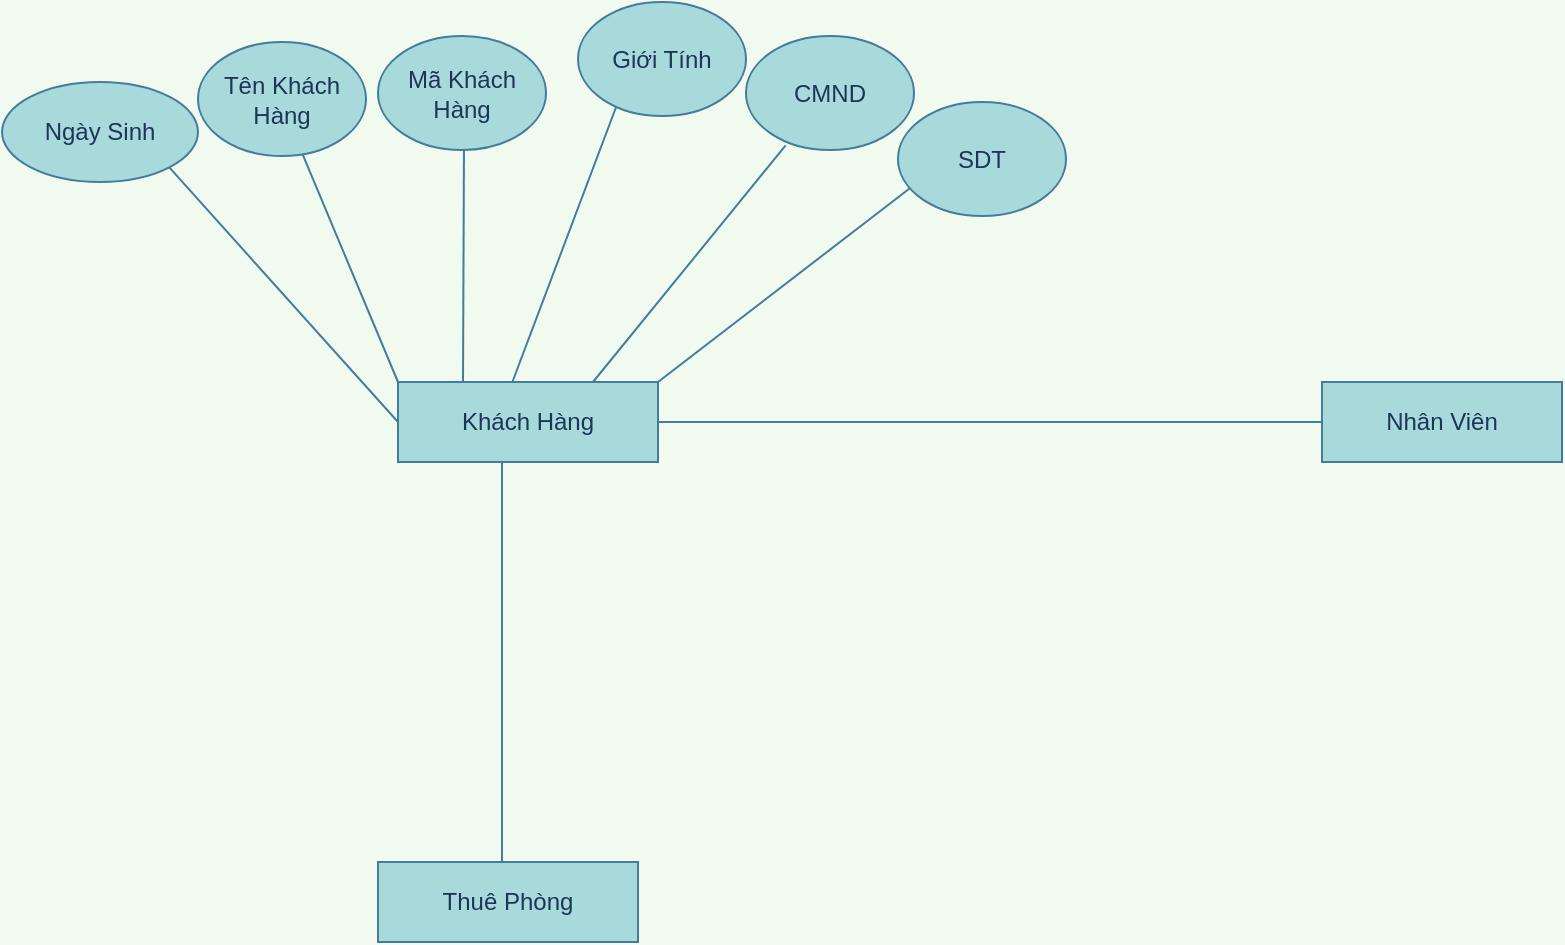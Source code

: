 <mxfile version="14.1.3" type="github">
  <diagram id="ZVVWfZMViWKJLwM7EidN" name="Page-1">
    <mxGraphModel dx="2012" dy="670" grid="1" gridSize="10" guides="1" tooltips="1" connect="1" arrows="1" fold="1" page="1" pageScale="1" pageWidth="827" pageHeight="1169" background="#F1FAEE" math="0" shadow="0">
      <root>
        <mxCell id="0" />
        <mxCell id="1" parent="0" />
        <mxCell id="gahMBS0kfZSewGJJQXYV-5" value="Khách Hàng" style="rounded=0;whiteSpace=wrap;html=1;sketch=0;strokeColor=#457B9D;fillColor=#A8DADC;fontColor=#1D3557;" vertex="1" parent="1">
          <mxGeometry x="-312" y="240" width="130" height="40" as="geometry" />
        </mxCell>
        <mxCell id="gahMBS0kfZSewGJJQXYV-8" value="" style="endArrow=none;html=1;strokeColor=#457B9D;fillColor=#A8DADC;fontColor=#1D3557;exitX=0;exitY=0;exitDx=0;exitDy=0;entryX=0.621;entryY=0.98;entryDx=0;entryDy=0;entryPerimeter=0;" edge="1" parent="1" source="gahMBS0kfZSewGJJQXYV-5" target="gahMBS0kfZSewGJJQXYV-12">
          <mxGeometry width="50" height="50" relative="1" as="geometry">
            <mxPoint x="-2" y="480" as="sourcePoint" />
            <mxPoint x="-432" y="160" as="targetPoint" />
          </mxGeometry>
        </mxCell>
        <mxCell id="gahMBS0kfZSewGJJQXYV-9" value="" style="endArrow=none;html=1;strokeColor=#457B9D;fillColor=#A8DADC;fontColor=#1D3557;entryX=1;entryY=1;entryDx=0;entryDy=0;" edge="1" parent="1" target="gahMBS0kfZSewGJJQXYV-13">
          <mxGeometry width="50" height="50" relative="1" as="geometry">
            <mxPoint x="-312" y="260" as="sourcePoint" />
            <mxPoint x="-432" y="260" as="targetPoint" />
          </mxGeometry>
        </mxCell>
        <mxCell id="gahMBS0kfZSewGJJQXYV-10" value="" style="endArrow=none;html=1;strokeColor=#457B9D;fillColor=#A8DADC;fontColor=#1D3557;exitX=0.25;exitY=0;exitDx=0;exitDy=0;" edge="1" parent="1" source="gahMBS0kfZSewGJJQXYV-5">
          <mxGeometry width="50" height="50" relative="1" as="geometry">
            <mxPoint x="-2" y="480" as="sourcePoint" />
            <mxPoint x="-279" y="120" as="targetPoint" />
          </mxGeometry>
        </mxCell>
        <mxCell id="gahMBS0kfZSewGJJQXYV-11" value="Mã Khách Hàng" style="ellipse;whiteSpace=wrap;html=1;rounded=0;sketch=0;strokeColor=#457B9D;fillColor=#A8DADC;fontColor=#1D3557;" vertex="1" parent="1">
          <mxGeometry x="-322" y="67" width="84" height="57" as="geometry" />
        </mxCell>
        <mxCell id="gahMBS0kfZSewGJJQXYV-12" value="Tên Khách Hàng" style="ellipse;whiteSpace=wrap;html=1;rounded=0;sketch=0;strokeColor=#457B9D;fillColor=#A8DADC;fontColor=#1D3557;" vertex="1" parent="1">
          <mxGeometry x="-412" y="70" width="84" height="57" as="geometry" />
        </mxCell>
        <mxCell id="gahMBS0kfZSewGJJQXYV-13" value="Ngày Sinh" style="ellipse;whiteSpace=wrap;html=1;rounded=0;sketch=0;strokeColor=#457B9D;fillColor=#A8DADC;fontColor=#1D3557;" vertex="1" parent="1">
          <mxGeometry x="-510" y="90" width="98" height="50" as="geometry" />
        </mxCell>
        <mxCell id="gahMBS0kfZSewGJJQXYV-14" value="" style="endArrow=none;html=1;strokeColor=#457B9D;fillColor=#A8DADC;fontColor=#1D3557;entryX=0.44;entryY=0;entryDx=0;entryDy=0;entryPerimeter=0;" edge="1" parent="1" target="gahMBS0kfZSewGJJQXYV-5">
          <mxGeometry width="50" height="50" relative="1" as="geometry">
            <mxPoint x="-202" y="100" as="sourcePoint" />
            <mxPoint x="-282" y="180" as="targetPoint" />
          </mxGeometry>
        </mxCell>
        <mxCell id="gahMBS0kfZSewGJJQXYV-15" value="Giới Tính" style="ellipse;whiteSpace=wrap;html=1;rounded=0;sketch=0;strokeColor=#457B9D;fillColor=#A8DADC;fontColor=#1D3557;" vertex="1" parent="1">
          <mxGeometry x="-222" y="50" width="84" height="57" as="geometry" />
        </mxCell>
        <mxCell id="gahMBS0kfZSewGJJQXYV-16" value="" style="endArrow=none;html=1;strokeColor=#457B9D;fillColor=#A8DADC;fontColor=#1D3557;entryX=0.75;entryY=0;entryDx=0;entryDy=0;exitX=0.236;exitY=0.959;exitDx=0;exitDy=0;exitPerimeter=0;" edge="1" parent="1" source="gahMBS0kfZSewGJJQXYV-17" target="gahMBS0kfZSewGJJQXYV-5">
          <mxGeometry width="50" height="50" relative="1" as="geometry">
            <mxPoint x="-122" y="120" as="sourcePoint" />
            <mxPoint x="-282" y="180" as="targetPoint" />
          </mxGeometry>
        </mxCell>
        <mxCell id="gahMBS0kfZSewGJJQXYV-17" value="CMND" style="ellipse;whiteSpace=wrap;html=1;rounded=0;sketch=0;strokeColor=#457B9D;fillColor=#A8DADC;fontColor=#1D3557;" vertex="1" parent="1">
          <mxGeometry x="-138" y="67" width="84" height="57" as="geometry" />
        </mxCell>
        <mxCell id="gahMBS0kfZSewGJJQXYV-18" value="" style="endArrow=none;html=1;strokeColor=#457B9D;fillColor=#A8DADC;fontColor=#1D3557;entryX=1;entryY=0;entryDx=0;entryDy=0;" edge="1" parent="1" target="gahMBS0kfZSewGJJQXYV-5">
          <mxGeometry width="50" height="50" relative="1" as="geometry">
            <mxPoint x="-52" y="140" as="sourcePoint" />
            <mxPoint x="-282" y="180" as="targetPoint" />
          </mxGeometry>
        </mxCell>
        <mxCell id="gahMBS0kfZSewGJJQXYV-19" value="SDT" style="ellipse;whiteSpace=wrap;html=1;rounded=0;sketch=0;strokeColor=#457B9D;fillColor=#A8DADC;fontColor=#1D3557;" vertex="1" parent="1">
          <mxGeometry x="-62" y="100" width="84" height="57" as="geometry" />
        </mxCell>
        <mxCell id="gahMBS0kfZSewGJJQXYV-20" value="" style="endArrow=none;html=1;strokeColor=#457B9D;fillColor=#A8DADC;fontColor=#1D3557;exitX=1;exitY=0.5;exitDx=0;exitDy=0;" edge="1" parent="1" source="gahMBS0kfZSewGJJQXYV-5">
          <mxGeometry width="50" height="50" relative="1" as="geometry">
            <mxPoint x="60" y="390" as="sourcePoint" />
            <mxPoint x="150" y="260" as="targetPoint" />
          </mxGeometry>
        </mxCell>
        <mxCell id="gahMBS0kfZSewGJJQXYV-21" value="Nhân Viên" style="rounded=0;whiteSpace=wrap;html=1;sketch=0;strokeColor=#457B9D;fillColor=#A8DADC;fontColor=#1D3557;" vertex="1" parent="1">
          <mxGeometry x="150" y="240" width="120" height="40" as="geometry" />
        </mxCell>
        <mxCell id="gahMBS0kfZSewGJJQXYV-22" value="" style="endArrow=none;html=1;strokeColor=#457B9D;fillColor=#A8DADC;fontColor=#1D3557;entryX=0.4;entryY=1;entryDx=0;entryDy=0;entryPerimeter=0;" edge="1" parent="1" target="gahMBS0kfZSewGJJQXYV-5">
          <mxGeometry width="50" height="50" relative="1" as="geometry">
            <mxPoint x="-260" y="480" as="sourcePoint" />
            <mxPoint x="110" y="340" as="targetPoint" />
          </mxGeometry>
        </mxCell>
        <mxCell id="gahMBS0kfZSewGJJQXYV-23" value="Thuê Phòng" style="rounded=0;whiteSpace=wrap;html=1;sketch=0;strokeColor=#457B9D;fillColor=#A8DADC;fontColor=#1D3557;" vertex="1" parent="1">
          <mxGeometry x="-322" y="480" width="130" height="40" as="geometry" />
        </mxCell>
      </root>
    </mxGraphModel>
  </diagram>
</mxfile>
